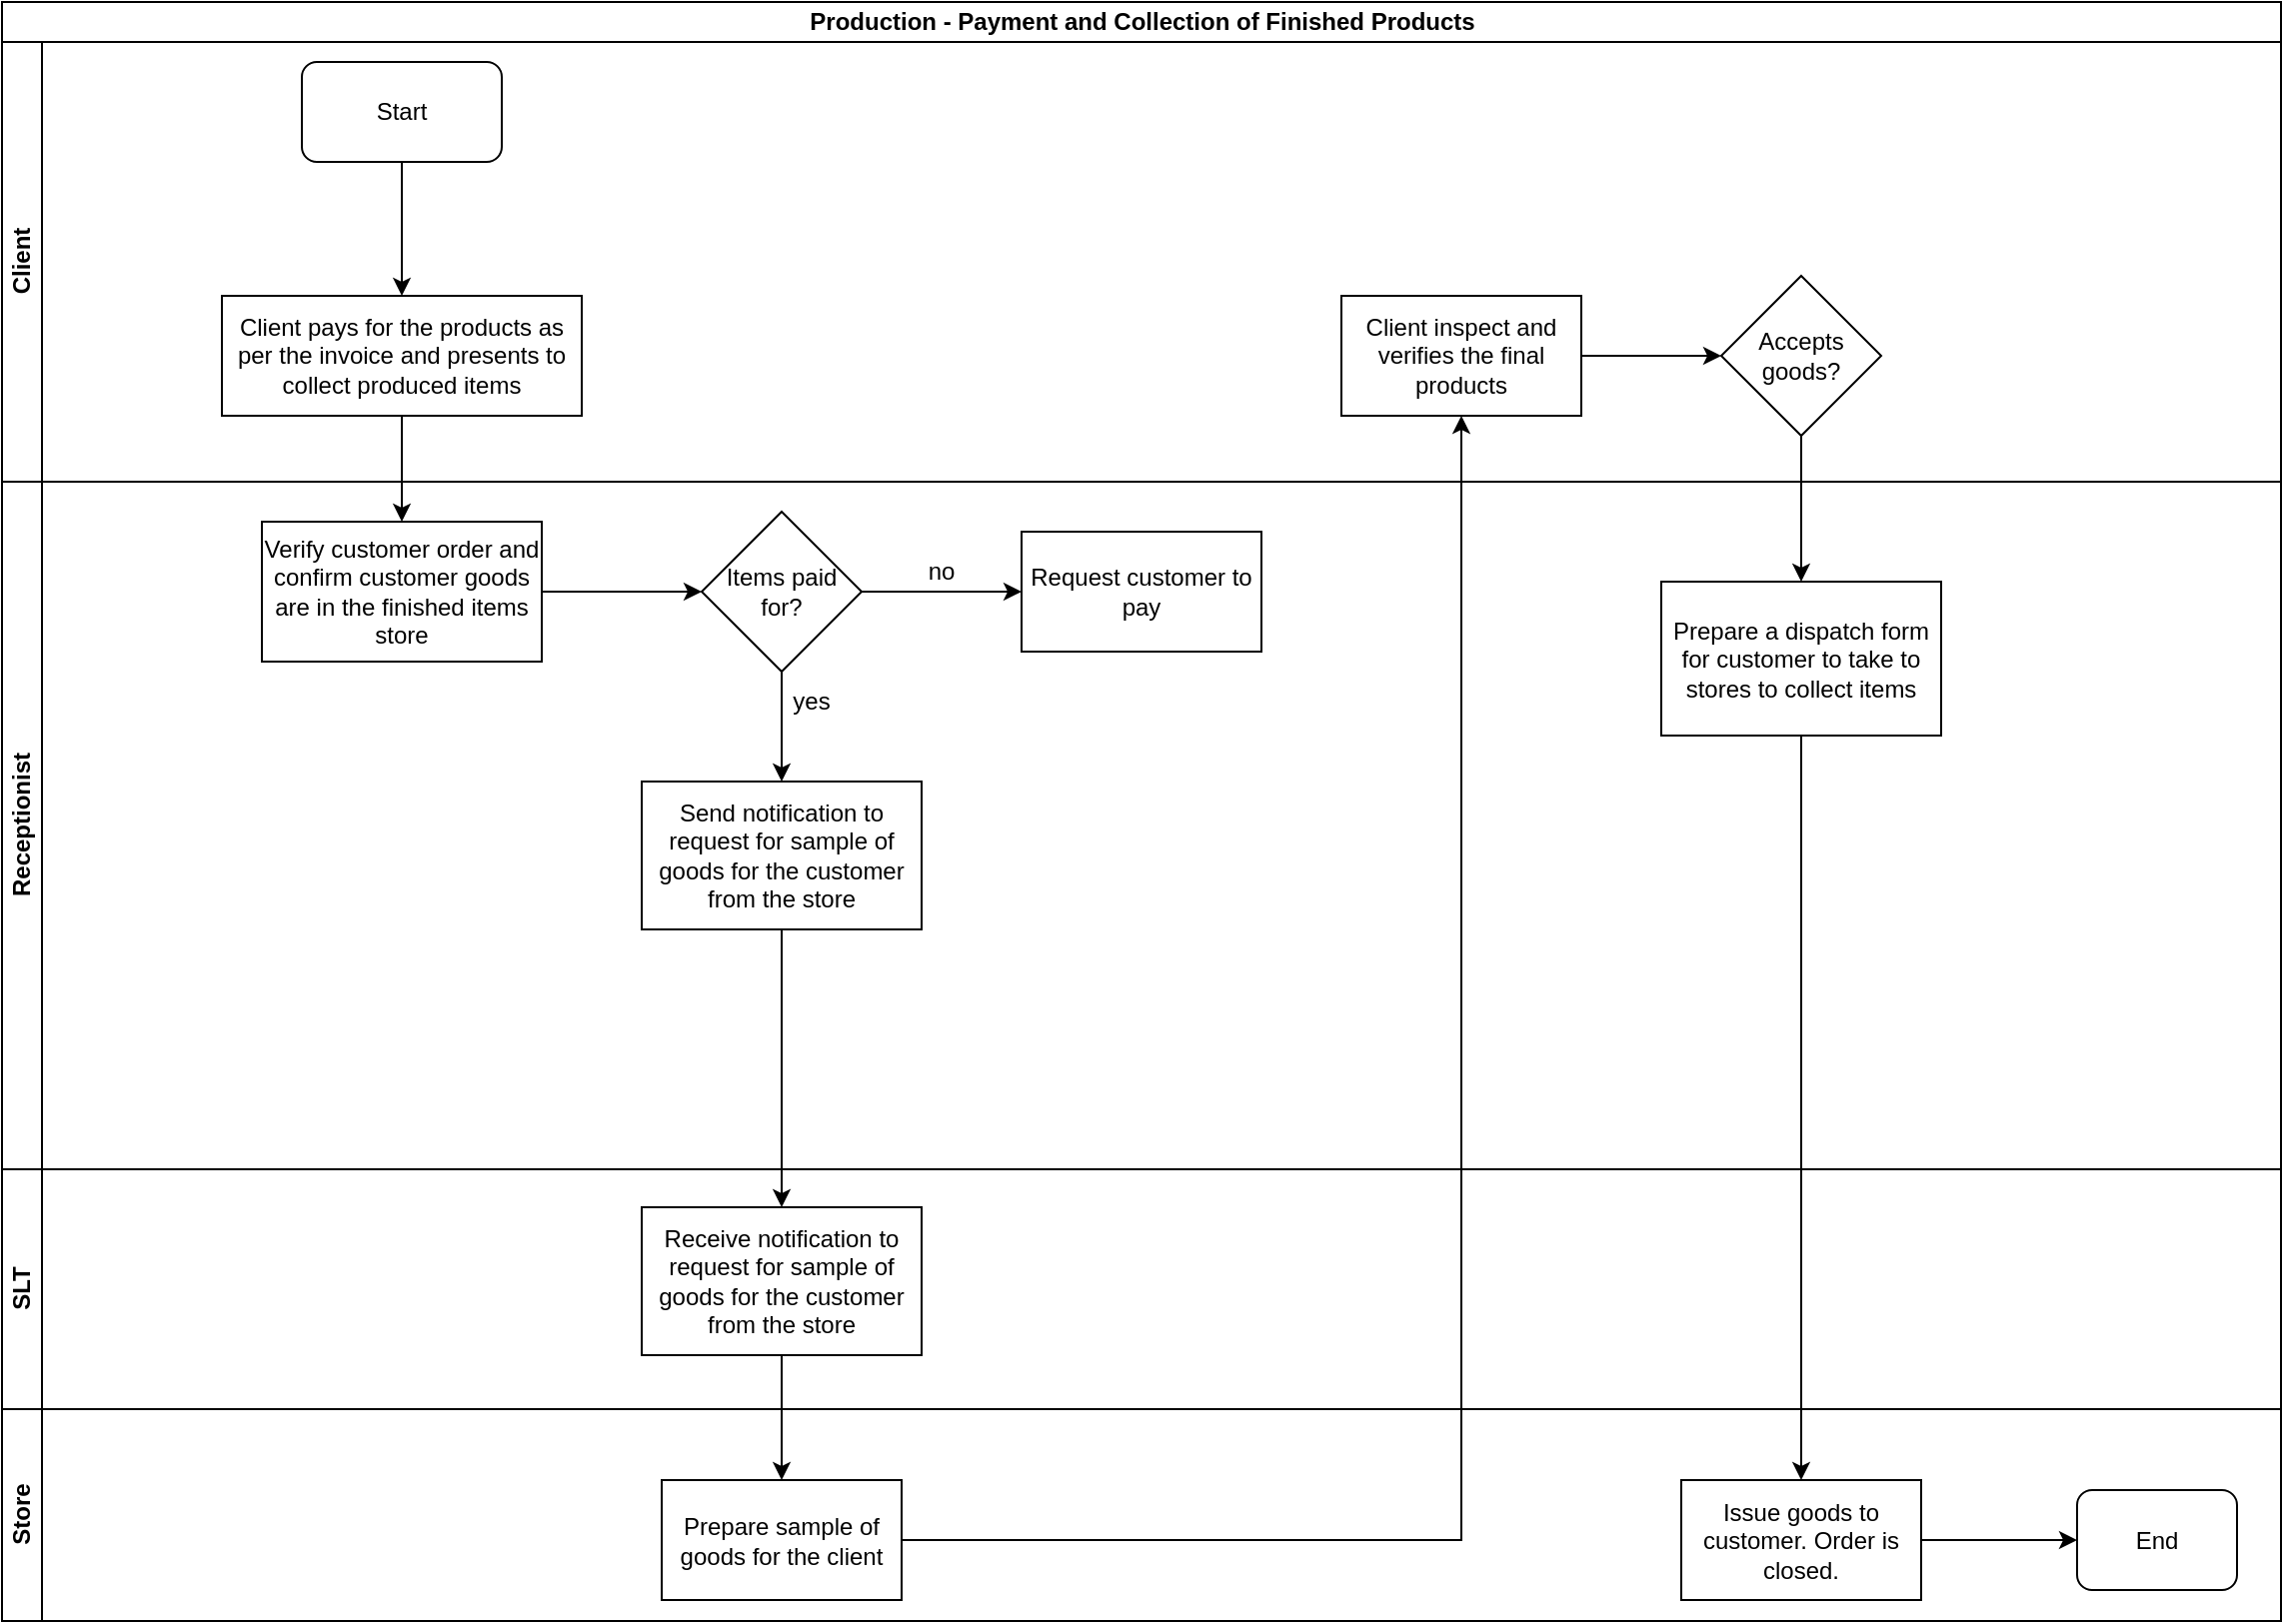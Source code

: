 <mxfile version="13.10.6" type="github">
  <diagram id="sDaHL3oUhYIQM5YOXVi2" name="Page-1">
    <mxGraphModel dx="1038" dy="547" grid="1" gridSize="10" guides="1" tooltips="1" connect="1" arrows="1" fold="1" page="1" pageScale="1" pageWidth="1169" pageHeight="827" math="0" shadow="0">
      <root>
        <mxCell id="0" />
        <mxCell id="1" parent="0" />
        <mxCell id="QtgEVoFr9BnThGwDQ1Jx-1" value="Production - Payment and Collection of Finished Products" style="swimlane;html=1;childLayout=stackLayout;resizeParent=1;resizeParentMax=0;horizontal=1;startSize=20;horizontalStack=0;" parent="1" vertex="1">
          <mxGeometry x="20" y="10" width="1140" height="810" as="geometry" />
        </mxCell>
        <mxCell id="QtgEVoFr9BnThGwDQ1Jx-2" value="Client" style="swimlane;html=1;startSize=20;horizontal=0;" parent="QtgEVoFr9BnThGwDQ1Jx-1" vertex="1">
          <mxGeometry y="20" width="1140" height="220" as="geometry" />
        </mxCell>
        <mxCell id="QtgEVoFr9BnThGwDQ1Jx-6" value="Start" style="rounded=1;whiteSpace=wrap;html=1;" parent="QtgEVoFr9BnThGwDQ1Jx-2" vertex="1">
          <mxGeometry x="150" y="10" width="100" height="50" as="geometry" />
        </mxCell>
        <mxCell id="QtgEVoFr9BnThGwDQ1Jx-9" value="Client pays for the products as per the invoice and presents to collect produced items" style="rounded=0;whiteSpace=wrap;html=1;" parent="QtgEVoFr9BnThGwDQ1Jx-2" vertex="1">
          <mxGeometry x="110" y="127" width="180" height="60" as="geometry" />
        </mxCell>
        <mxCell id="QtgEVoFr9BnThGwDQ1Jx-8" value="" style="edgeStyle=orthogonalEdgeStyle;rounded=0;orthogonalLoop=1;jettySize=auto;html=1;entryX=0.5;entryY=0;entryDx=0;entryDy=0;" parent="QtgEVoFr9BnThGwDQ1Jx-2" source="QtgEVoFr9BnThGwDQ1Jx-6" target="QtgEVoFr9BnThGwDQ1Jx-9" edge="1">
          <mxGeometry relative="1" as="geometry">
            <mxPoint x="200" y="135" as="targetPoint" />
          </mxGeometry>
        </mxCell>
        <mxCell id="QtgEVoFr9BnThGwDQ1Jx-3" value="Receptionist" style="swimlane;html=1;startSize=20;horizontal=0;" parent="QtgEVoFr9BnThGwDQ1Jx-1" vertex="1">
          <mxGeometry y="240" width="1140" height="344" as="geometry" />
        </mxCell>
        <mxCell id="QtgEVoFr9BnThGwDQ1Jx-10" value="Verify customer order and confirm customer goods are in the finished items store" style="whiteSpace=wrap;html=1;rounded=0;" parent="QtgEVoFr9BnThGwDQ1Jx-3" vertex="1">
          <mxGeometry x="130" y="20" width="140" height="70" as="geometry" />
        </mxCell>
        <mxCell id="qshhsQpP-9BkvkcFFcNP-2" value="Client inspect and verifies the final products" style="whiteSpace=wrap;html=1;rounded=0;" vertex="1" parent="QtgEVoFr9BnThGwDQ1Jx-3">
          <mxGeometry x="670" y="-93" width="120" height="60" as="geometry" />
        </mxCell>
        <mxCell id="qshhsQpP-9BkvkcFFcNP-7" value="" style="edgeStyle=orthogonalEdgeStyle;rounded=0;orthogonalLoop=1;jettySize=auto;html=1;" edge="1" parent="QtgEVoFr9BnThGwDQ1Jx-3" source="qshhsQpP-9BkvkcFFcNP-4" target="qshhsQpP-9BkvkcFFcNP-6">
          <mxGeometry relative="1" as="geometry" />
        </mxCell>
        <mxCell id="qshhsQpP-9BkvkcFFcNP-4" value="Accepts goods?" style="rhombus;whiteSpace=wrap;html=1;rounded=0;" vertex="1" parent="QtgEVoFr9BnThGwDQ1Jx-3">
          <mxGeometry x="860" y="-103" width="80" height="80" as="geometry" />
        </mxCell>
        <mxCell id="qshhsQpP-9BkvkcFFcNP-5" value="" style="edgeStyle=orthogonalEdgeStyle;rounded=0;orthogonalLoop=1;jettySize=auto;html=1;" edge="1" parent="QtgEVoFr9BnThGwDQ1Jx-3" source="qshhsQpP-9BkvkcFFcNP-2" target="qshhsQpP-9BkvkcFFcNP-4">
          <mxGeometry relative="1" as="geometry" />
        </mxCell>
        <mxCell id="QtgEVoFr9BnThGwDQ1Jx-14" value="Request customer to pay" style="whiteSpace=wrap;html=1;rounded=0;" parent="QtgEVoFr9BnThGwDQ1Jx-3" vertex="1">
          <mxGeometry x="510" y="25" width="120" height="60" as="geometry" />
        </mxCell>
        <mxCell id="QtgEVoFr9BnThGwDQ1Jx-16" value="no" style="text;html=1;strokeColor=none;fillColor=none;align=center;verticalAlign=middle;whiteSpace=wrap;rounded=0;" parent="QtgEVoFr9BnThGwDQ1Jx-3" vertex="1">
          <mxGeometry x="450" y="35" width="40" height="20" as="geometry" />
        </mxCell>
        <mxCell id="qshhsQpP-9BkvkcFFcNP-1" value="yes" style="text;html=1;strokeColor=none;fillColor=none;align=center;verticalAlign=middle;whiteSpace=wrap;rounded=0;" vertex="1" parent="QtgEVoFr9BnThGwDQ1Jx-3">
          <mxGeometry x="385" y="100" width="40" height="20" as="geometry" />
        </mxCell>
        <mxCell id="QtgEVoFr9BnThGwDQ1Jx-17" value="Send notification to request for sample of goods for the customer from the store" style="whiteSpace=wrap;html=1;rounded=0;" parent="QtgEVoFr9BnThGwDQ1Jx-3" vertex="1">
          <mxGeometry x="320" y="150" width="140" height="74" as="geometry" />
        </mxCell>
        <mxCell id="QtgEVoFr9BnThGwDQ1Jx-15" value="" style="edgeStyle=orthogonalEdgeStyle;rounded=0;orthogonalLoop=1;jettySize=auto;html=1;" parent="QtgEVoFr9BnThGwDQ1Jx-3" source="QtgEVoFr9BnThGwDQ1Jx-12" target="QtgEVoFr9BnThGwDQ1Jx-14" edge="1">
          <mxGeometry relative="1" as="geometry" />
        </mxCell>
        <mxCell id="QtgEVoFr9BnThGwDQ1Jx-18" value="" style="edgeStyle=orthogonalEdgeStyle;rounded=0;orthogonalLoop=1;jettySize=auto;html=1;" parent="QtgEVoFr9BnThGwDQ1Jx-3" source="QtgEVoFr9BnThGwDQ1Jx-12" target="QtgEVoFr9BnThGwDQ1Jx-17" edge="1">
          <mxGeometry relative="1" as="geometry" />
        </mxCell>
        <mxCell id="QtgEVoFr9BnThGwDQ1Jx-12" value="Items paid for?" style="rhombus;whiteSpace=wrap;html=1;rounded=0;" parent="QtgEVoFr9BnThGwDQ1Jx-3" vertex="1">
          <mxGeometry x="350" y="15" width="80" height="80" as="geometry" />
        </mxCell>
        <mxCell id="QtgEVoFr9BnThGwDQ1Jx-13" value="" style="edgeStyle=orthogonalEdgeStyle;rounded=0;orthogonalLoop=1;jettySize=auto;html=1;" parent="QtgEVoFr9BnThGwDQ1Jx-3" source="QtgEVoFr9BnThGwDQ1Jx-10" target="QtgEVoFr9BnThGwDQ1Jx-12" edge="1">
          <mxGeometry relative="1" as="geometry" />
        </mxCell>
        <mxCell id="qshhsQpP-9BkvkcFFcNP-6" value="Prepare a dispatch form for customer to take to stores to collect items" style="whiteSpace=wrap;html=1;rounded=0;" vertex="1" parent="QtgEVoFr9BnThGwDQ1Jx-3">
          <mxGeometry x="830" y="50" width="140" height="77" as="geometry" />
        </mxCell>
        <mxCell id="QtgEVoFr9BnThGwDQ1Jx-4" value="SLT" style="swimlane;html=1;startSize=20;horizontal=0;" parent="QtgEVoFr9BnThGwDQ1Jx-1" vertex="1">
          <mxGeometry y="584" width="1140" height="120" as="geometry" />
        </mxCell>
        <mxCell id="QtgEVoFr9BnThGwDQ1Jx-20" value="Receive notification to request for sample of goods for the customer from the store" style="whiteSpace=wrap;html=1;rounded=0;" parent="QtgEVoFr9BnThGwDQ1Jx-4" vertex="1">
          <mxGeometry x="320" y="19" width="140" height="74" as="geometry" />
        </mxCell>
        <mxCell id="QtgEVoFr9BnThGwDQ1Jx-11" value="" style="edgeStyle=orthogonalEdgeStyle;rounded=0;orthogonalLoop=1;jettySize=auto;html=1;" parent="QtgEVoFr9BnThGwDQ1Jx-1" source="QtgEVoFr9BnThGwDQ1Jx-9" target="QtgEVoFr9BnThGwDQ1Jx-10" edge="1">
          <mxGeometry relative="1" as="geometry" />
        </mxCell>
        <mxCell id="QtgEVoFr9BnThGwDQ1Jx-19" value="Store" style="swimlane;html=1;startSize=20;horizontal=0;" parent="QtgEVoFr9BnThGwDQ1Jx-1" vertex="1">
          <mxGeometry y="704" width="1140" height="106" as="geometry" />
        </mxCell>
        <mxCell id="qshhsQpP-9BkvkcFFcNP-10" value="Prepare sample of goods for the client" style="whiteSpace=wrap;html=1;rounded=0;" vertex="1" parent="QtgEVoFr9BnThGwDQ1Jx-19">
          <mxGeometry x="330" y="35.5" width="120" height="60" as="geometry" />
        </mxCell>
        <mxCell id="qshhsQpP-9BkvkcFFcNP-8" value="Issue goods to customer. Order is closed." style="whiteSpace=wrap;html=1;rounded=0;" vertex="1" parent="QtgEVoFr9BnThGwDQ1Jx-19">
          <mxGeometry x="840" y="35.5" width="120" height="60" as="geometry" />
        </mxCell>
        <mxCell id="qshhsQpP-9BkvkcFFcNP-14" value="End" style="rounded=1;whiteSpace=wrap;html=1;" vertex="1" parent="QtgEVoFr9BnThGwDQ1Jx-19">
          <mxGeometry x="1038" y="40.5" width="80" height="50" as="geometry" />
        </mxCell>
        <mxCell id="qshhsQpP-9BkvkcFFcNP-13" value="" style="edgeStyle=orthogonalEdgeStyle;rounded=0;orthogonalLoop=1;jettySize=auto;html=1;entryX=0;entryY=0.5;entryDx=0;entryDy=0;" edge="1" parent="QtgEVoFr9BnThGwDQ1Jx-19" source="qshhsQpP-9BkvkcFFcNP-8" target="qshhsQpP-9BkvkcFFcNP-14">
          <mxGeometry relative="1" as="geometry">
            <mxPoint x="1040" y="65.5" as="targetPoint" />
          </mxGeometry>
        </mxCell>
        <mxCell id="qshhsQpP-9BkvkcFFcNP-9" value="" style="edgeStyle=orthogonalEdgeStyle;rounded=0;orthogonalLoop=1;jettySize=auto;html=1;" edge="1" parent="QtgEVoFr9BnThGwDQ1Jx-1" source="qshhsQpP-9BkvkcFFcNP-6" target="qshhsQpP-9BkvkcFFcNP-8">
          <mxGeometry relative="1" as="geometry" />
        </mxCell>
        <mxCell id="QtgEVoFr9BnThGwDQ1Jx-22" value="" style="edgeStyle=orthogonalEdgeStyle;rounded=0;orthogonalLoop=1;jettySize=auto;html=1;entryX=0.5;entryY=0;entryDx=0;entryDy=0;" parent="QtgEVoFr9BnThGwDQ1Jx-1" source="QtgEVoFr9BnThGwDQ1Jx-17" target="QtgEVoFr9BnThGwDQ1Jx-20" edge="1">
          <mxGeometry relative="1" as="geometry">
            <mxPoint x="390" y="551" as="targetPoint" />
          </mxGeometry>
        </mxCell>
        <mxCell id="qshhsQpP-9BkvkcFFcNP-3" value="" style="edgeStyle=orthogonalEdgeStyle;rounded=0;orthogonalLoop=1;jettySize=auto;html=1;exitX=1;exitY=0.5;exitDx=0;exitDy=0;" edge="1" parent="QtgEVoFr9BnThGwDQ1Jx-1" source="qshhsQpP-9BkvkcFFcNP-10" target="qshhsQpP-9BkvkcFFcNP-2">
          <mxGeometry relative="1" as="geometry" />
        </mxCell>
        <mxCell id="qshhsQpP-9BkvkcFFcNP-11" value="" style="edgeStyle=orthogonalEdgeStyle;rounded=0;orthogonalLoop=1;jettySize=auto;html=1;" edge="1" parent="QtgEVoFr9BnThGwDQ1Jx-1" source="QtgEVoFr9BnThGwDQ1Jx-20" target="qshhsQpP-9BkvkcFFcNP-10">
          <mxGeometry relative="1" as="geometry" />
        </mxCell>
      </root>
    </mxGraphModel>
  </diagram>
</mxfile>
